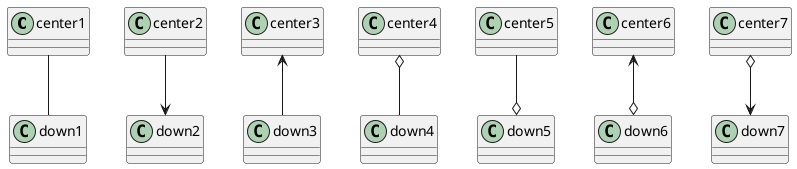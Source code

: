 {
  "sha1": "bqib9f6rbspixox0j6ud801u3cx47xp",
  "insertion": {
    "when": "2024-05-30T20:48:22.142Z",
    "url": "https://forum.plantuml.net/12278/o-sets-wrong-arrow-direction",
    "user": "plantuml@gmail.com"
  }
}
@startuml
center1 -- down1
center2 --> down2
center3 <-- down3
center4 o-- down4
center5 --o down5
center6 <--o down6
center7 o--> down7
@enduml
